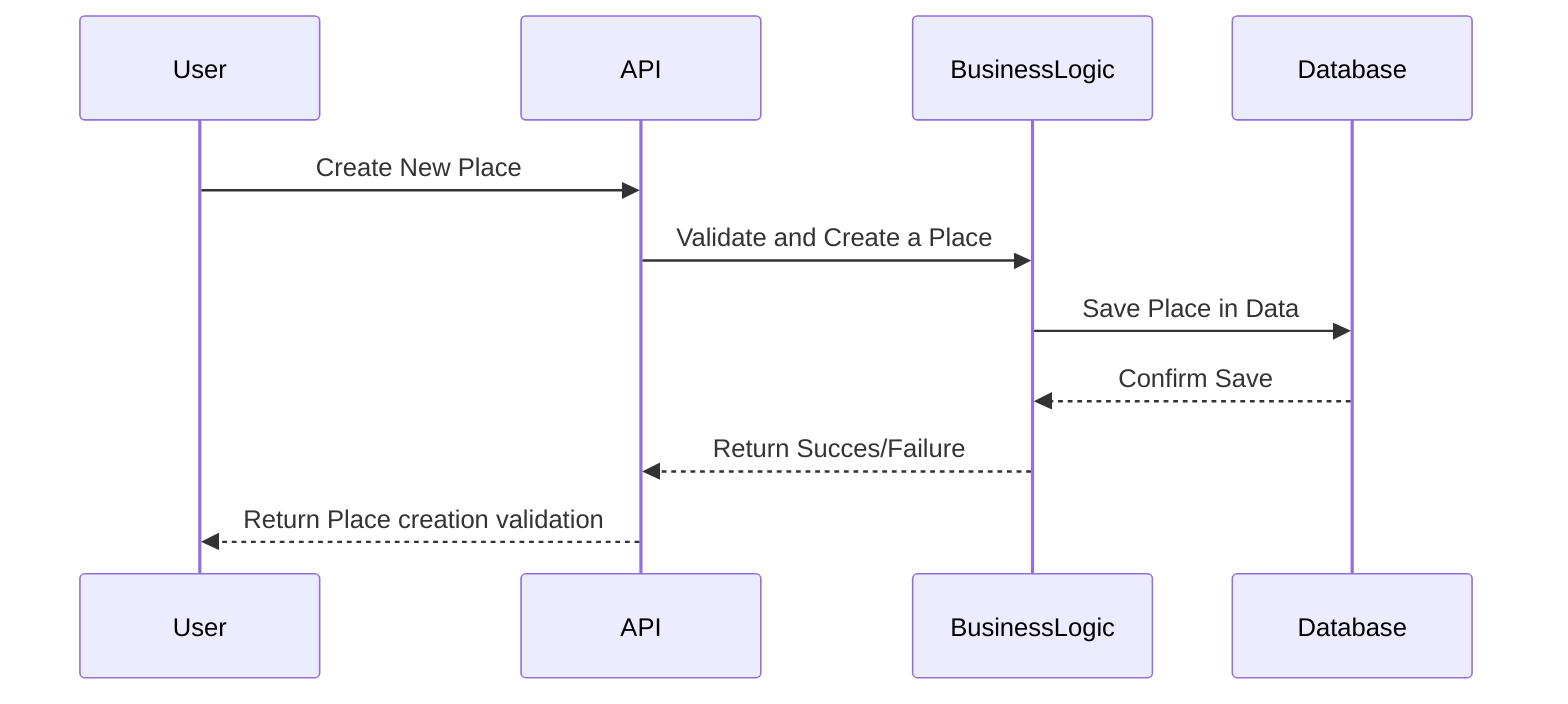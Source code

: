 sequenceDiagram
participant User
participant API
participant BusinessLogic
participant Database

User->>API: Create New Place
API->>BusinessLogic: Validate and Create a Place
BusinessLogic->>Database: Save Place in Data
Database-->>BusinessLogic: Confirm Save
BusinessLogic-->>API: Return Succes/Failure
API-->>User: Return Place creation validation